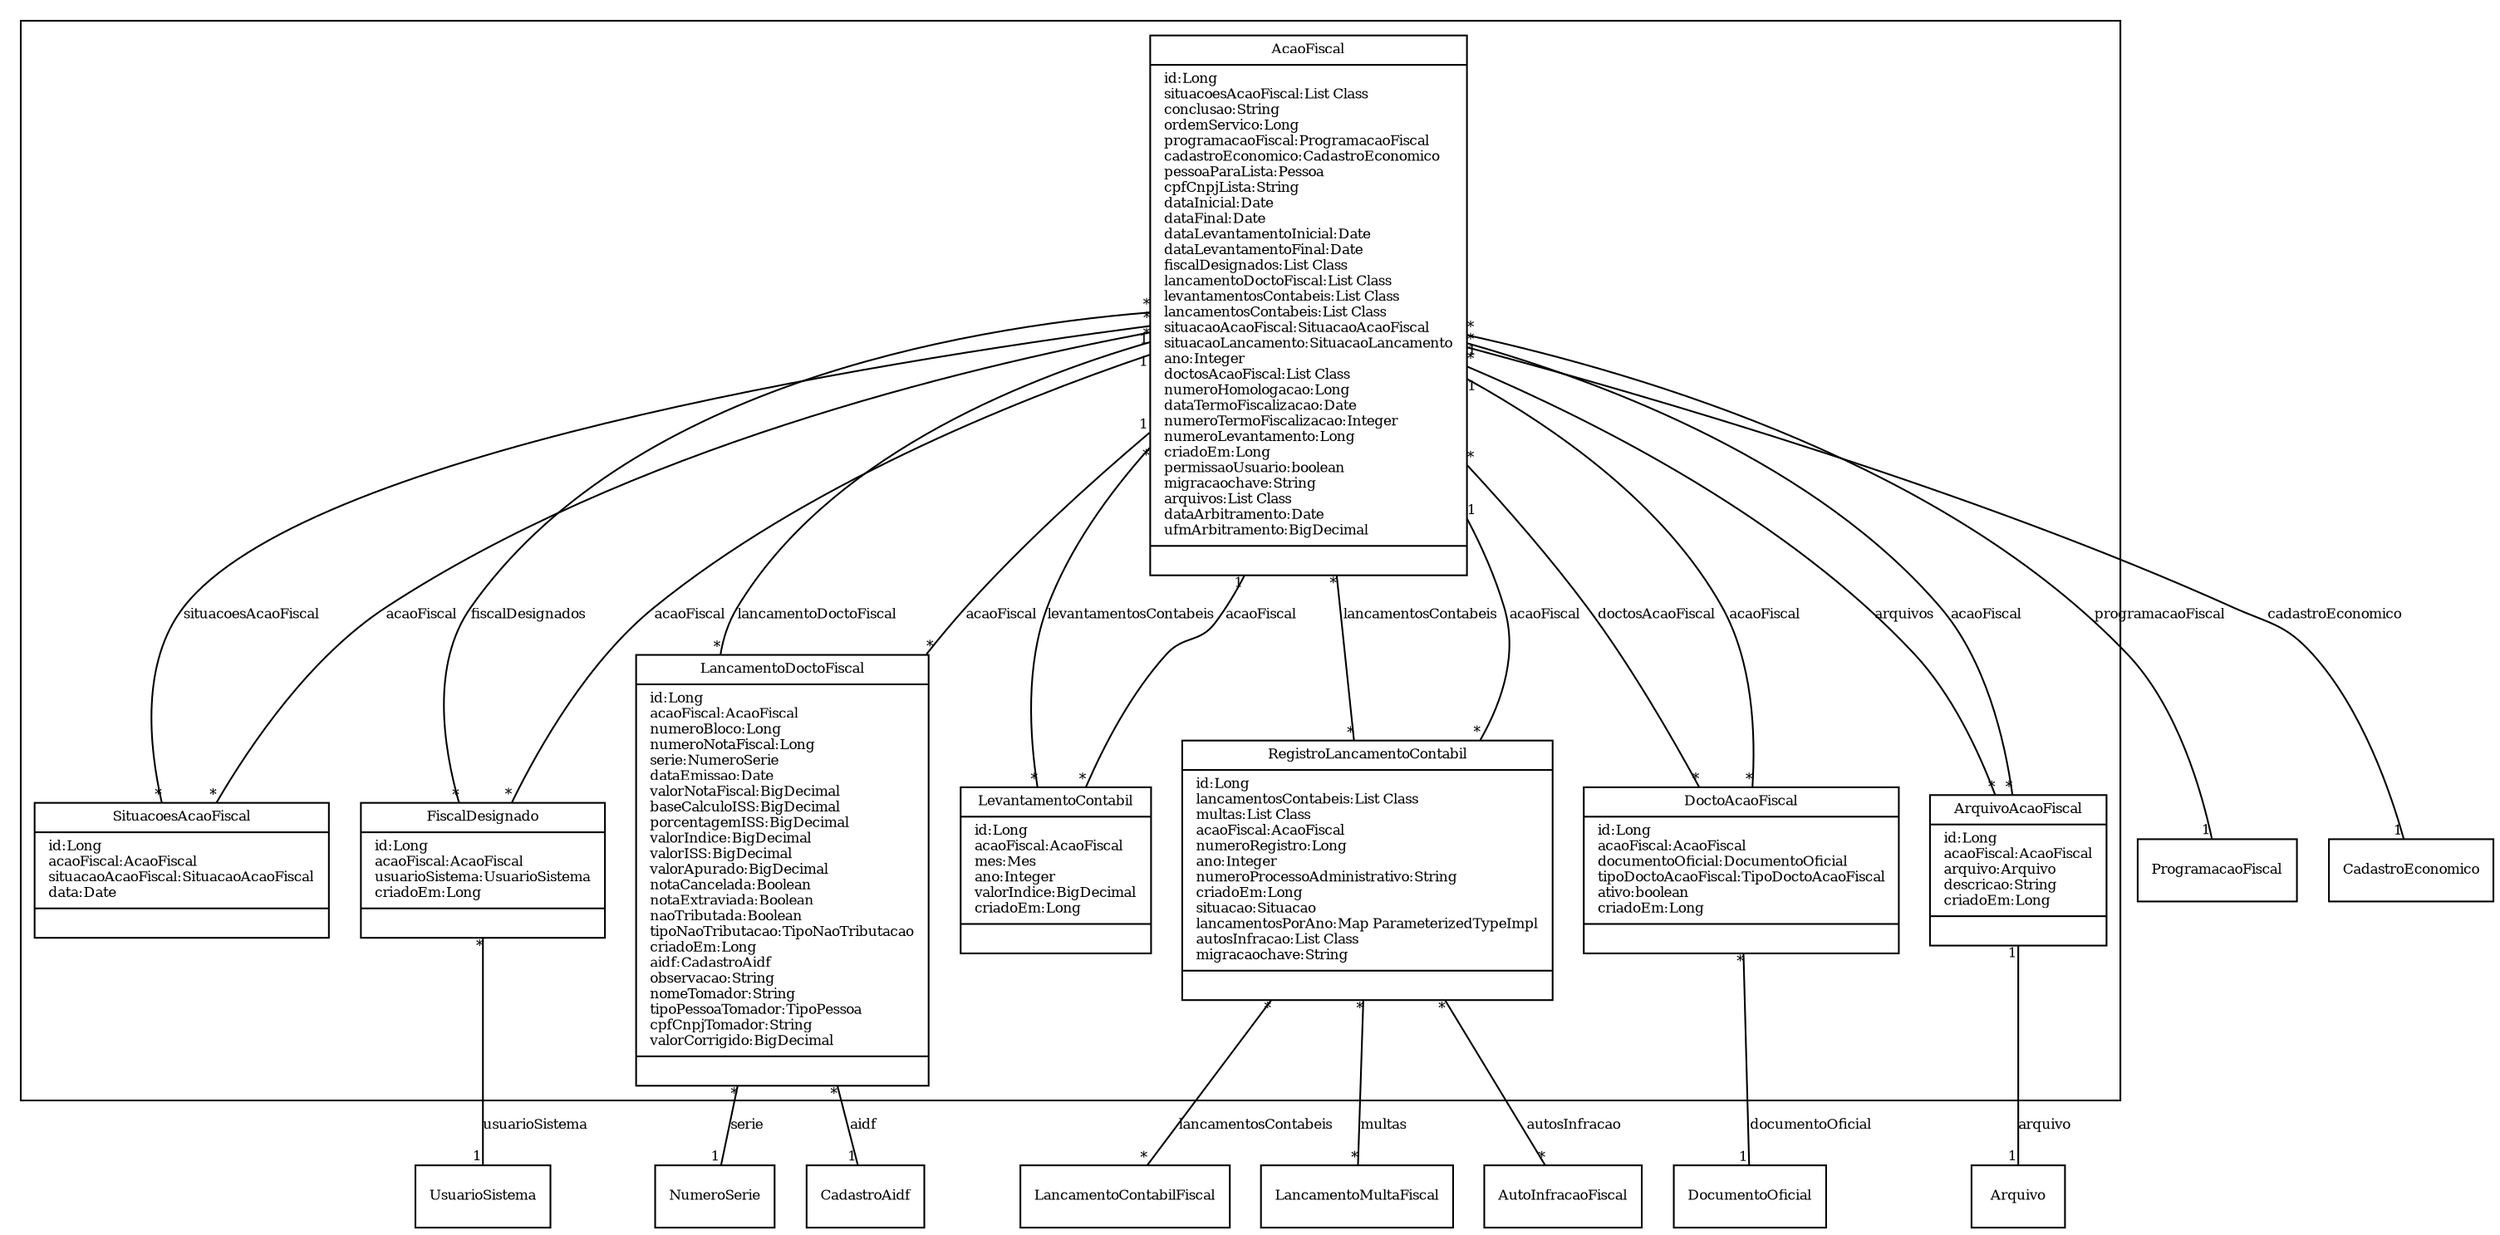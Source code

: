 digraph G{
fontname = "Times-Roman"
fontsize = 8

node [
        fontname = "Times-Roman"
        fontsize = 8
        shape = "record"
]

edge [
        fontname = "Times-Roman"
        fontsize = 8
]

subgraph clusterACAO_FISCAL
{
AcaoFiscal [label = "{AcaoFiscal|id:Long\lsituacoesAcaoFiscal:List Class\lconclusao:String\lordemServico:Long\lprogramacaoFiscal:ProgramacaoFiscal\lcadastroEconomico:CadastroEconomico\lpessoaParaLista:Pessoa\lcpfCnpjLista:String\ldataInicial:Date\ldataFinal:Date\ldataLevantamentoInicial:Date\ldataLevantamentoFinal:Date\lfiscalDesignados:List Class\llancamentoDoctoFiscal:List Class\llevantamentosContabeis:List Class\llancamentosContabeis:List Class\lsituacaoAcaoFiscal:SituacaoAcaoFiscal\lsituacaoLancamento:SituacaoLancamento\lano:Integer\ldoctosAcaoFiscal:List Class\lnumeroHomologacao:Long\ldataTermoFiscalizacao:Date\lnumeroTermoFiscalizacao:Integer\lnumeroLevantamento:Long\lcriadoEm:Long\lpermissaoUsuario:boolean\lmigracaochave:String\larquivos:List Class\ldataArbitramento:Date\lufmArbitramento:BigDecimal\l|\l}"]
SituacoesAcaoFiscal [label = "{SituacoesAcaoFiscal|id:Long\lacaoFiscal:AcaoFiscal\lsituacaoAcaoFiscal:SituacaoAcaoFiscal\ldata:Date\l|\l}"]
FiscalDesignado [label = "{FiscalDesignado|id:Long\lacaoFiscal:AcaoFiscal\lusuarioSistema:UsuarioSistema\lcriadoEm:Long\l|\l}"]
LancamentoDoctoFiscal [label = "{LancamentoDoctoFiscal|id:Long\lacaoFiscal:AcaoFiscal\lnumeroBloco:Long\lnumeroNotaFiscal:Long\lserie:NumeroSerie\ldataEmissao:Date\lvalorNotaFiscal:BigDecimal\lbaseCalculoISS:BigDecimal\lporcentagemISS:BigDecimal\lvalorIndice:BigDecimal\lvalorISS:BigDecimal\lvalorApurado:BigDecimal\lnotaCancelada:Boolean\lnotaExtraviada:Boolean\lnaoTributada:Boolean\ltipoNaoTributacao:TipoNaoTributacao\lcriadoEm:Long\laidf:CadastroAidf\lobservacao:String\lnomeTomador:String\ltipoPessoaTomador:TipoPessoa\lcpfCnpjTomador:String\lvalorCorrigido:BigDecimal\l|\l}"]
LevantamentoContabil [label = "{LevantamentoContabil|id:Long\lacaoFiscal:AcaoFiscal\lmes:Mes\lano:Integer\lvalorIndice:BigDecimal\lcriadoEm:Long\l|\l}"]
RegistroLancamentoContabil [label = "{RegistroLancamentoContabil|id:Long\llancamentosContabeis:List Class\lmultas:List Class\lacaoFiscal:AcaoFiscal\lnumeroRegistro:Long\lano:Integer\lnumeroProcessoAdministrativo:String\lcriadoEm:Long\lsituacao:Situacao\llancamentosPorAno:Map ParameterizedTypeImpl\lautosInfracao:List Class\lmigracaochave:String\l|\l}"]
DoctoAcaoFiscal [label = "{DoctoAcaoFiscal|id:Long\lacaoFiscal:AcaoFiscal\ldocumentoOficial:DocumentoOficial\ltipoDoctoAcaoFiscal:TipoDoctoAcaoFiscal\lativo:boolean\lcriadoEm:Long\l|\l}"]
ArquivoAcaoFiscal [label = "{ArquivoAcaoFiscal|id:Long\lacaoFiscal:AcaoFiscal\larquivo:Arquivo\ldescricao:String\lcriadoEm:Long\l|\l}"]
}
edge [arrowhead = "none" headlabel = "*" taillabel = "*"] AcaoFiscal -> SituacoesAcaoFiscal [label = "situacoesAcaoFiscal"]
edge [arrowhead = "none" headlabel = "1" taillabel = "*"] AcaoFiscal -> ProgramacaoFiscal [label = "programacaoFiscal"]
edge [arrowhead = "none" headlabel = "1" taillabel = "*"] AcaoFiscal -> CadastroEconomico [label = "cadastroEconomico"]
edge [arrowhead = "none" headlabel = "*" taillabel = "*"] AcaoFiscal -> FiscalDesignado [label = "fiscalDesignados"]
edge [arrowhead = "none" headlabel = "*" taillabel = "*"] AcaoFiscal -> LancamentoDoctoFiscal [label = "lancamentoDoctoFiscal"]
edge [arrowhead = "none" headlabel = "*" taillabel = "*"] AcaoFiscal -> LevantamentoContabil [label = "levantamentosContabeis"]
edge [arrowhead = "none" headlabel = "*" taillabel = "*"] AcaoFiscal -> RegistroLancamentoContabil [label = "lancamentosContabeis"]
edge [arrowhead = "none" headlabel = "*" taillabel = "*"] AcaoFiscal -> DoctoAcaoFiscal [label = "doctosAcaoFiscal"]
edge [arrowhead = "none" headlabel = "*" taillabel = "*"] AcaoFiscal -> ArquivoAcaoFiscal [label = "arquivos"]
edge [arrowhead = "none" headlabel = "1" taillabel = "*"] SituacoesAcaoFiscal -> AcaoFiscal [label = "acaoFiscal"]
edge [arrowhead = "none" headlabel = "1" taillabel = "*"] FiscalDesignado -> AcaoFiscal [label = "acaoFiscal"]
edge [arrowhead = "none" headlabel = "1" taillabel = "*"] FiscalDesignado -> UsuarioSistema [label = "usuarioSistema"]
edge [arrowhead = "none" headlabel = "1" taillabel = "*"] LancamentoDoctoFiscal -> AcaoFiscal [label = "acaoFiscal"]
edge [arrowhead = "none" headlabel = "1" taillabel = "*"] LancamentoDoctoFiscal -> NumeroSerie [label = "serie"]
edge [arrowhead = "none" headlabel = "1" taillabel = "*"] LancamentoDoctoFiscal -> CadastroAidf [label = "aidf"]
edge [arrowhead = "none" headlabel = "1" taillabel = "*"] LevantamentoContabil -> AcaoFiscal [label = "acaoFiscal"]
edge [arrowhead = "none" headlabel = "*" taillabel = "*"] RegistroLancamentoContabil -> LancamentoContabilFiscal [label = "lancamentosContabeis"]
edge [arrowhead = "none" headlabel = "*" taillabel = "*"] RegistroLancamentoContabil -> LancamentoMultaFiscal [label = "multas"]
edge [arrowhead = "none" headlabel = "1" taillabel = "*"] RegistroLancamentoContabil -> AcaoFiscal [label = "acaoFiscal"]
edge [arrowhead = "none" headlabel = "*" taillabel = "*"] RegistroLancamentoContabil -> AutoInfracaoFiscal [label = "autosInfracao"]
edge [arrowhead = "none" headlabel = "1" taillabel = "*"] DoctoAcaoFiscal -> AcaoFiscal [label = "acaoFiscal"]
edge [arrowhead = "none" headlabel = "1" taillabel = "*"] DoctoAcaoFiscal -> DocumentoOficial [label = "documentoOficial"]
edge [arrowhead = "none" headlabel = "1" taillabel = "*"] ArquivoAcaoFiscal -> AcaoFiscal [label = "acaoFiscal"]
edge [arrowhead = "none" headlabel = "1" taillabel = "1"] ArquivoAcaoFiscal -> Arquivo [label = "arquivo"]
}
